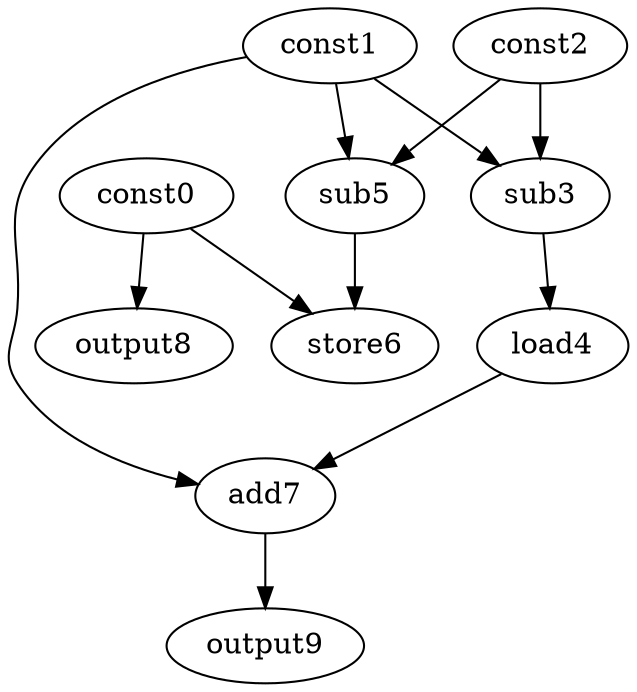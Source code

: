 digraph G { 
const0[opcode=const]; 
const1[opcode=const]; 
const2[opcode=const]; 
sub3[opcode=sub]; 
load4[opcode=load]; 
sub5[opcode=sub]; 
store6[opcode=store]; 
add7[opcode=add]; 
output8[opcode=output]; 
output9[opcode=output]; 
const1->sub3[operand=0];
const2->sub3[operand=1];
const1->sub5[operand=0];
const2->sub5[operand=1];
const0->output8[operand=0];
sub3->load4[operand=0];
const0->store6[operand=0];
sub5->store6[operand=1];
const1->add7[operand=0];
load4->add7[operand=1];
add7->output9[operand=0];
}
